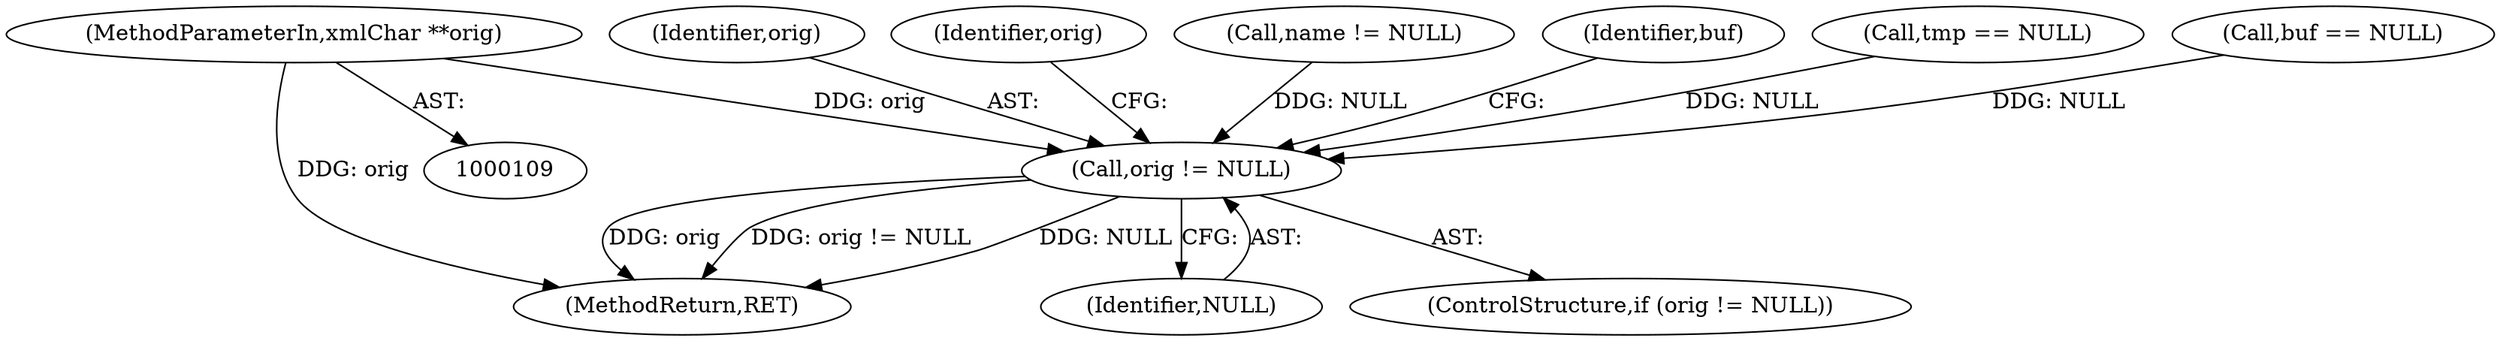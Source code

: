 digraph "0_Chrome_d0947db40187f4708c58e64cbd6013faf9eddeed_20@pointer" {
"1000111" [label="(MethodParameterIn,xmlChar **orig)"];
"1000426" [label="(Call,orig != NULL)"];
"1000438" [label="(MethodReturn,RET)"];
"1000111" [label="(MethodParameterIn,xmlChar **orig)"];
"1000428" [label="(Identifier,NULL)"];
"1000427" [label="(Identifier,orig)"];
"1000431" [label="(Identifier,orig)"];
"1000389" [label="(Call,name != NULL)"];
"1000435" [label="(Identifier,buf)"];
"1000248" [label="(Call,tmp == NULL)"];
"1000425" [label="(ControlStructure,if (orig != NULL))"];
"1000426" [label="(Call,orig != NULL)"];
"1000170" [label="(Call,buf == NULL)"];
"1000111" -> "1000109"  [label="AST: "];
"1000111" -> "1000438"  [label="DDG: orig"];
"1000111" -> "1000426"  [label="DDG: orig"];
"1000426" -> "1000425"  [label="AST: "];
"1000426" -> "1000428"  [label="CFG: "];
"1000427" -> "1000426"  [label="AST: "];
"1000428" -> "1000426"  [label="AST: "];
"1000431" -> "1000426"  [label="CFG: "];
"1000435" -> "1000426"  [label="CFG: "];
"1000426" -> "1000438"  [label="DDG: NULL"];
"1000426" -> "1000438"  [label="DDG: orig"];
"1000426" -> "1000438"  [label="DDG: orig != NULL"];
"1000170" -> "1000426"  [label="DDG: NULL"];
"1000389" -> "1000426"  [label="DDG: NULL"];
"1000248" -> "1000426"  [label="DDG: NULL"];
}
